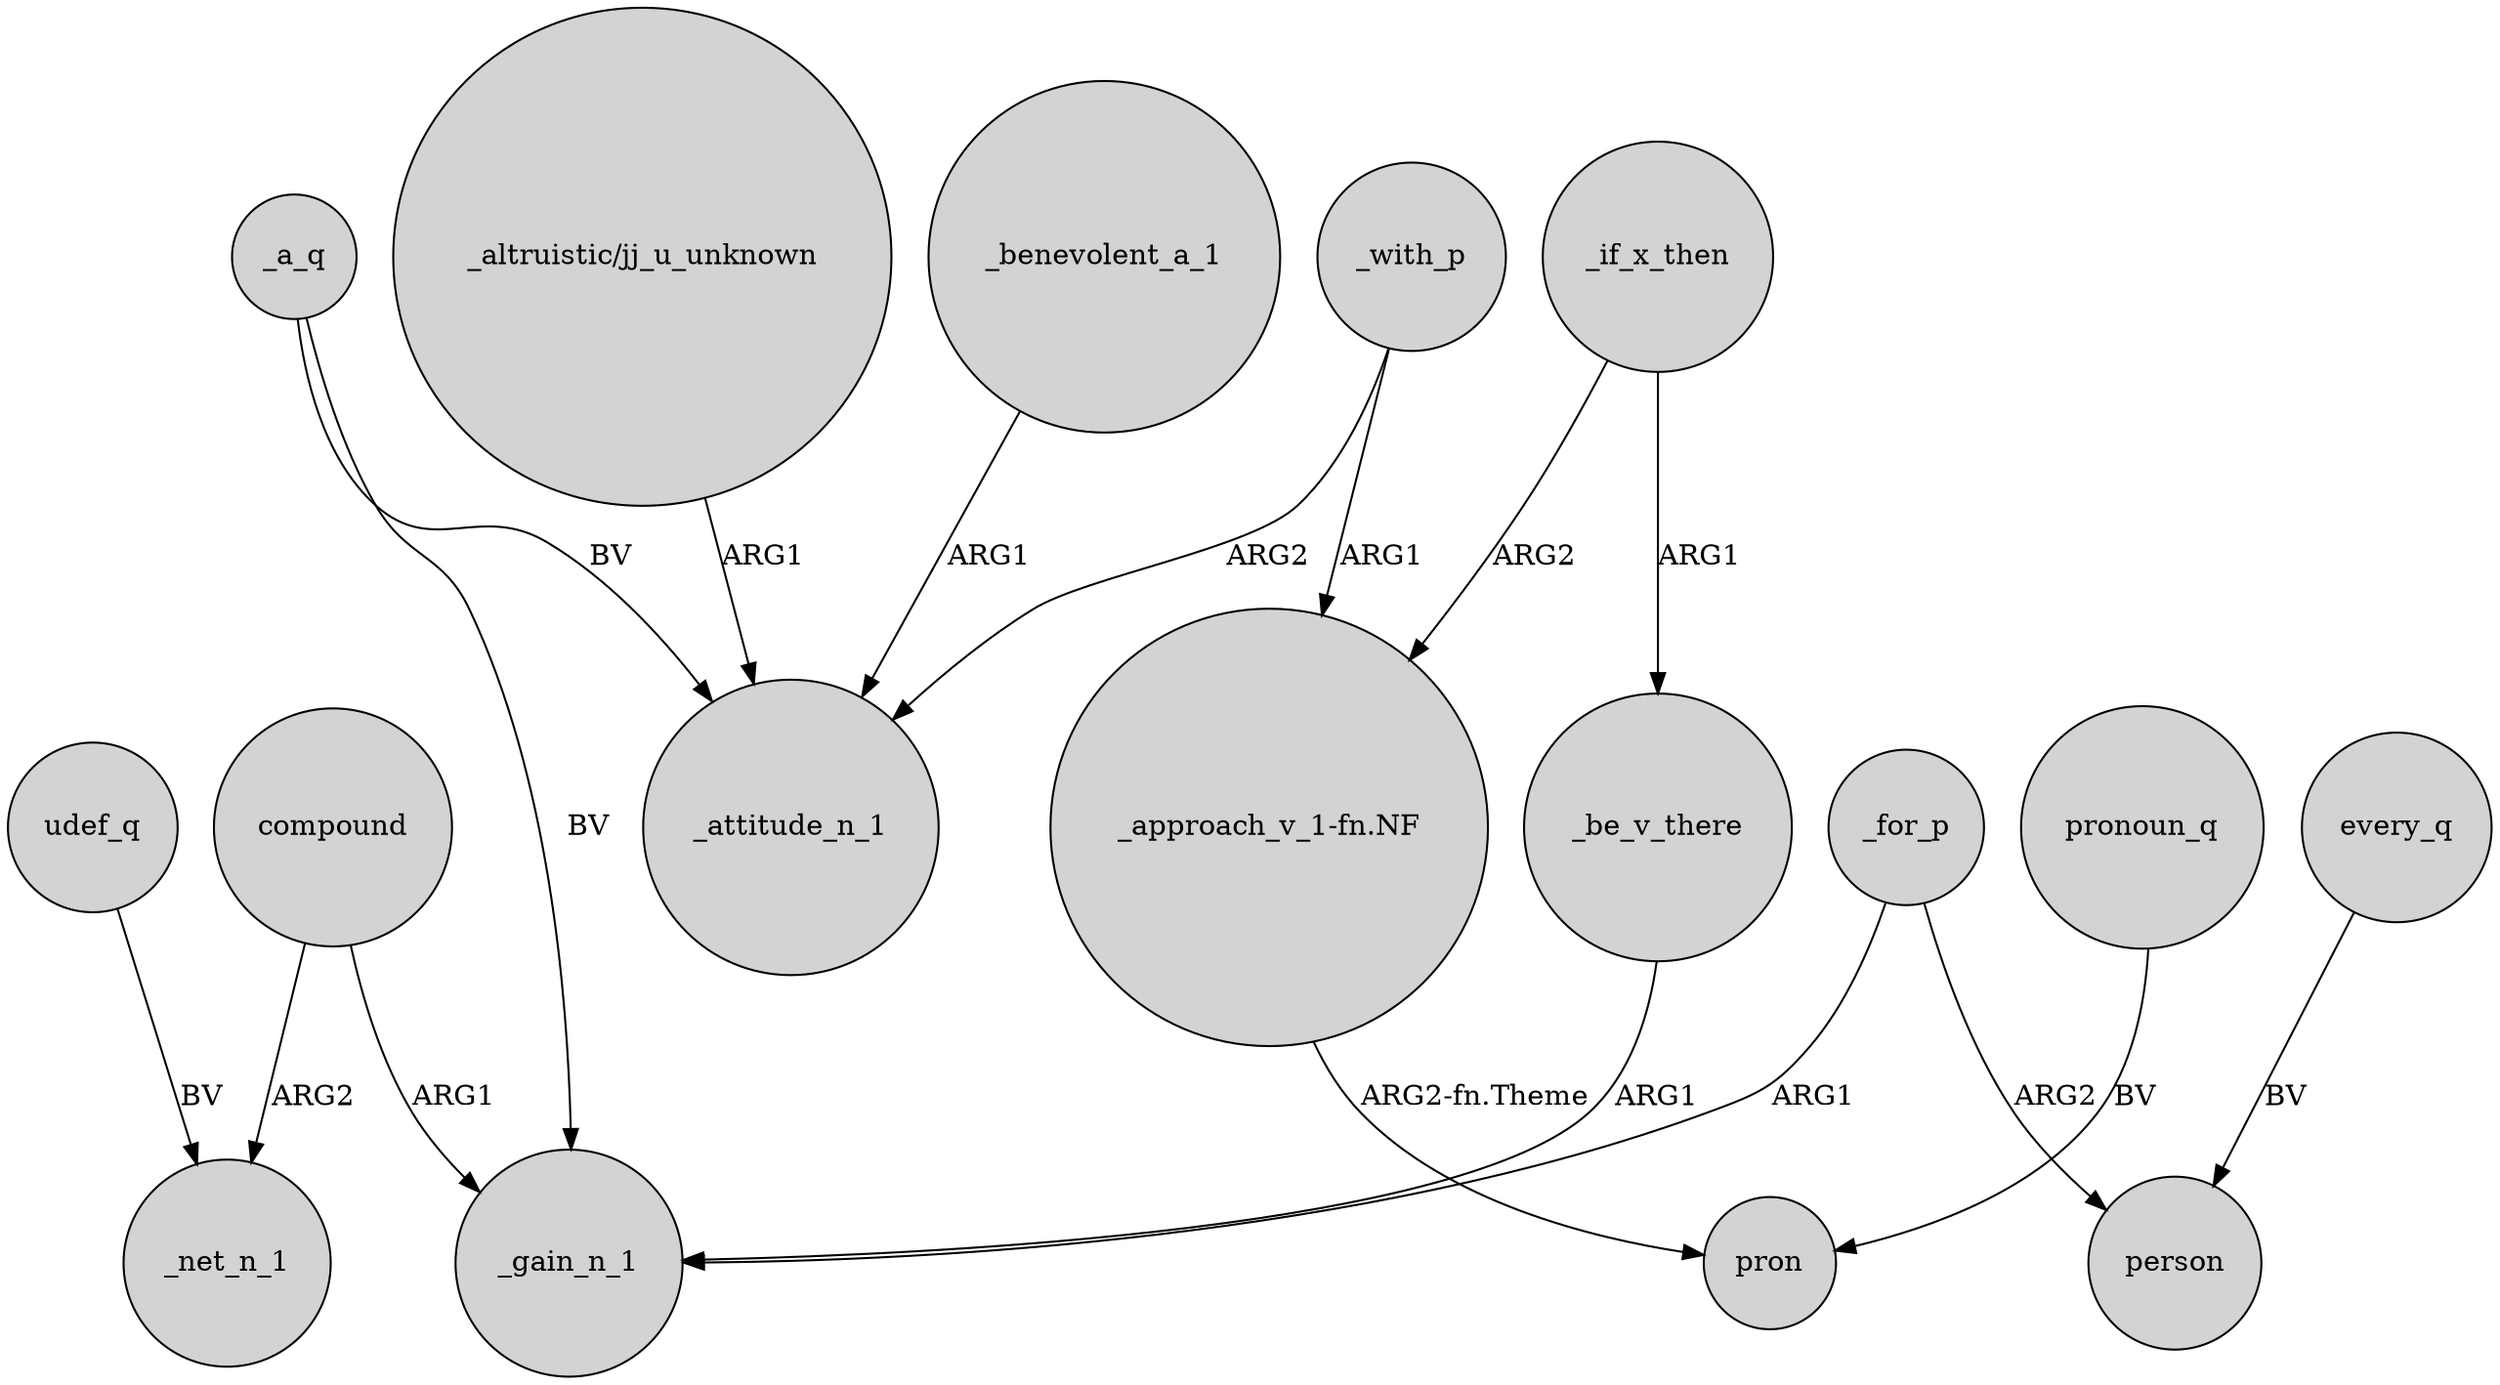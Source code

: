 digraph {
	node [shape=circle style=filled]
	udef_q -> _net_n_1 [label=BV]
	_with_p -> "_approach_v_1-fn.NF" [label=ARG1]
	"_approach_v_1-fn.NF" -> pron [label="ARG2-fn.Theme"]
	_a_q -> _attitude_n_1 [label=BV]
	every_q -> person [label=BV]
	_with_p -> _attitude_n_1 [label=ARG2]
	"_altruistic/jj_u_unknown" -> _attitude_n_1 [label=ARG1]
	compound -> _gain_n_1 [label=ARG1]
	_benevolent_a_1 -> _attitude_n_1 [label=ARG1]
	_if_x_then -> _be_v_there [label=ARG1]
	_a_q -> _gain_n_1 [label=BV]
	compound -> _net_n_1 [label=ARG2]
	_be_v_there -> _gain_n_1 [label=ARG1]
	_for_p -> _gain_n_1 [label=ARG1]
	_if_x_then -> "_approach_v_1-fn.NF" [label=ARG2]
	_for_p -> person [label=ARG2]
	pronoun_q -> pron [label=BV]
}
